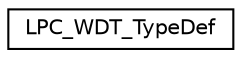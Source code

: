 digraph "Graphical Class Hierarchy"
{
  edge [fontname="Helvetica",fontsize="10",labelfontname="Helvetica",labelfontsize="10"];
  node [fontname="Helvetica",fontsize="10",shape=record];
  rankdir="LR";
  Node1 [label="LPC_WDT_TypeDef",height=0.2,width=0.4,color="black", fillcolor="white", style="filled",URL="$df/dcf/structLPC__WDT__TypeDef.html"];
}

